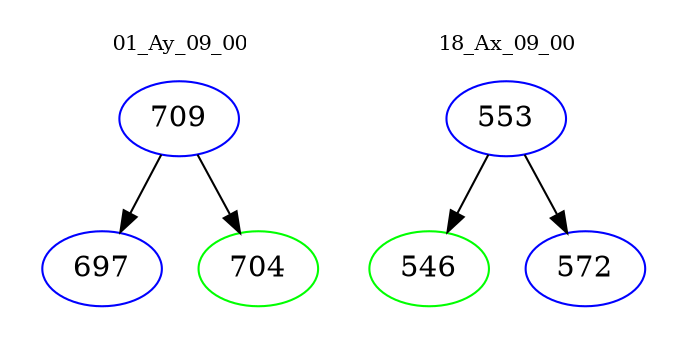 digraph{
subgraph cluster_0 {
color = white
label = "01_Ay_09_00";
fontsize=10;
T0_709 [label="709", color="blue"]
T0_709 -> T0_697 [color="black"]
T0_697 [label="697", color="blue"]
T0_709 -> T0_704 [color="black"]
T0_704 [label="704", color="green"]
}
subgraph cluster_1 {
color = white
label = "18_Ax_09_00";
fontsize=10;
T1_553 [label="553", color="blue"]
T1_553 -> T1_546 [color="black"]
T1_546 [label="546", color="green"]
T1_553 -> T1_572 [color="black"]
T1_572 [label="572", color="blue"]
}
}
